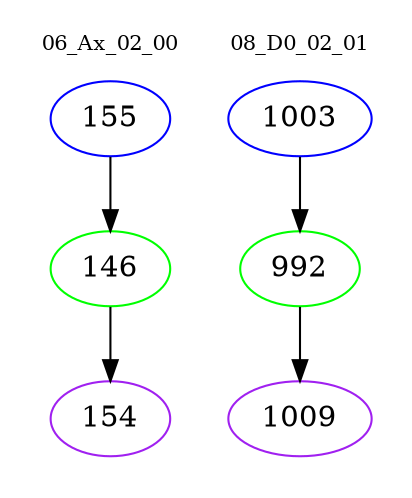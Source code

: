 digraph{
subgraph cluster_0 {
color = white
label = "06_Ax_02_00";
fontsize=10;
T0_155 [label="155", color="blue"]
T0_155 -> T0_146 [color="black"]
T0_146 [label="146", color="green"]
T0_146 -> T0_154 [color="black"]
T0_154 [label="154", color="purple"]
}
subgraph cluster_1 {
color = white
label = "08_D0_02_01";
fontsize=10;
T1_1003 [label="1003", color="blue"]
T1_1003 -> T1_992 [color="black"]
T1_992 [label="992", color="green"]
T1_992 -> T1_1009 [color="black"]
T1_1009 [label="1009", color="purple"]
}
}
